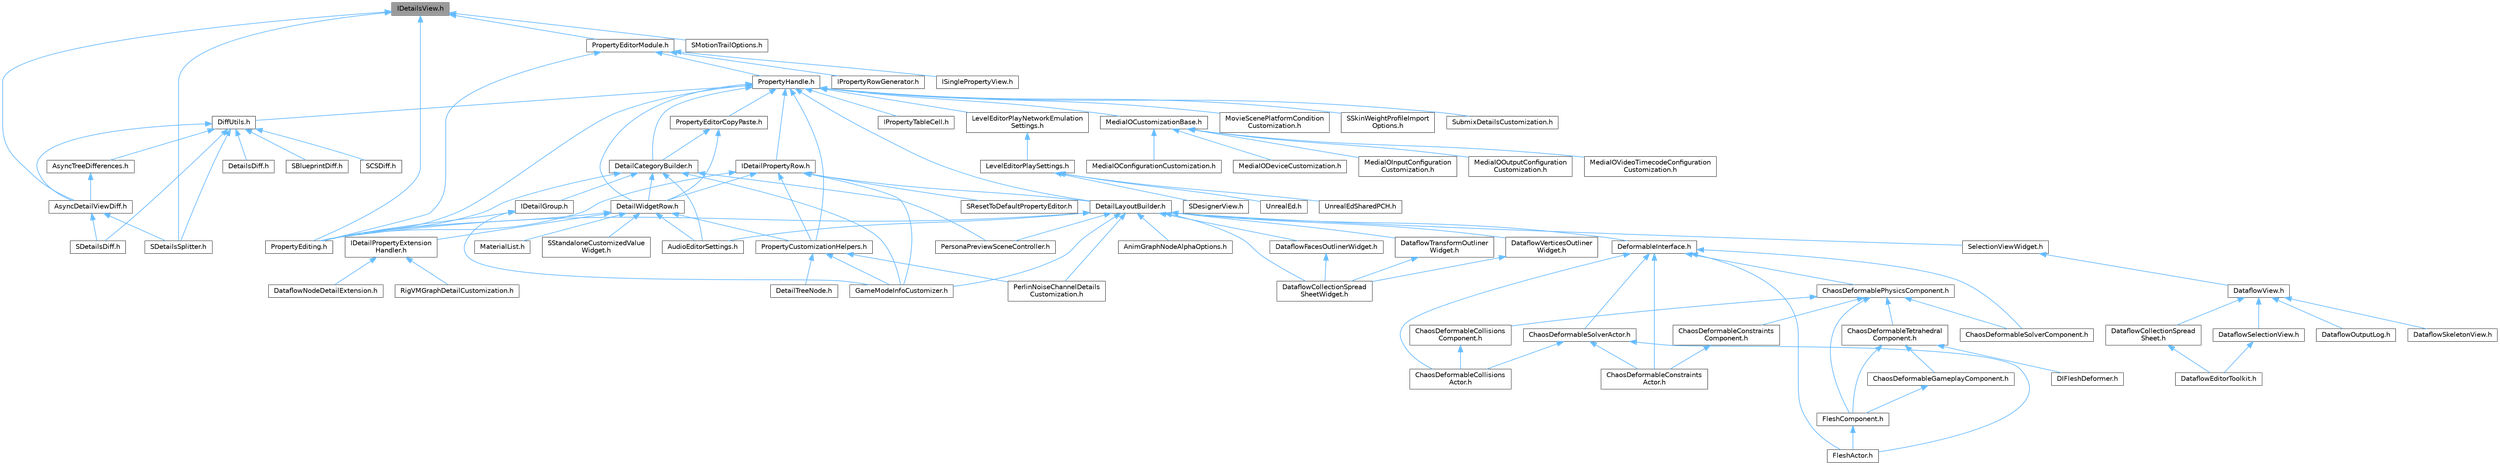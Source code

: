 digraph "IDetailsView.h"
{
 // INTERACTIVE_SVG=YES
 // LATEX_PDF_SIZE
  bgcolor="transparent";
  edge [fontname=Helvetica,fontsize=10,labelfontname=Helvetica,labelfontsize=10];
  node [fontname=Helvetica,fontsize=10,shape=box,height=0.2,width=0.4];
  Node1 [id="Node000001",label="IDetailsView.h",height=0.2,width=0.4,color="gray40", fillcolor="grey60", style="filled", fontcolor="black",tooltip=" "];
  Node1 -> Node2 [id="edge1_Node000001_Node000002",dir="back",color="steelblue1",style="solid",tooltip=" "];
  Node2 [id="Node000002",label="AsyncDetailViewDiff.h",height=0.2,width=0.4,color="grey40", fillcolor="white", style="filled",URL="$dc/d54/AsyncDetailViewDiff_8h.html",tooltip=" "];
  Node2 -> Node3 [id="edge2_Node000002_Node000003",dir="back",color="steelblue1",style="solid",tooltip=" "];
  Node3 [id="Node000003",label="SDetailsDiff.h",height=0.2,width=0.4,color="grey40", fillcolor="white", style="filled",URL="$da/d09/SDetailsDiff_8h.html",tooltip=" "];
  Node2 -> Node4 [id="edge3_Node000002_Node000004",dir="back",color="steelblue1",style="solid",tooltip=" "];
  Node4 [id="Node000004",label="SDetailsSplitter.h",height=0.2,width=0.4,color="grey40", fillcolor="white", style="filled",URL="$d5/de5/SDetailsSplitter_8h.html",tooltip=" "];
  Node1 -> Node5 [id="edge4_Node000001_Node000005",dir="back",color="steelblue1",style="solid",tooltip=" "];
  Node5 [id="Node000005",label="PropertyEditing.h",height=0.2,width=0.4,color="grey40", fillcolor="white", style="filled",URL="$d9/d30/PropertyEditing_8h.html",tooltip=" "];
  Node1 -> Node6 [id="edge5_Node000001_Node000006",dir="back",color="steelblue1",style="solid",tooltip=" "];
  Node6 [id="Node000006",label="PropertyEditorModule.h",height=0.2,width=0.4,color="grey40", fillcolor="white", style="filled",URL="$d5/d90/PropertyEditorModule_8h.html",tooltip=" "];
  Node6 -> Node7 [id="edge6_Node000006_Node000007",dir="back",color="steelblue1",style="solid",tooltip=" "];
  Node7 [id="Node000007",label="IPropertyRowGenerator.h",height=0.2,width=0.4,color="grey40", fillcolor="white", style="filled",URL="$d0/df2/IPropertyRowGenerator_8h.html",tooltip=" "];
  Node6 -> Node8 [id="edge7_Node000006_Node000008",dir="back",color="steelblue1",style="solid",tooltip=" "];
  Node8 [id="Node000008",label="ISinglePropertyView.h",height=0.2,width=0.4,color="grey40", fillcolor="white", style="filled",URL="$de/d4c/ISinglePropertyView_8h.html",tooltip=" "];
  Node6 -> Node5 [id="edge8_Node000006_Node000005",dir="back",color="steelblue1",style="solid",tooltip=" "];
  Node6 -> Node9 [id="edge9_Node000006_Node000009",dir="back",color="steelblue1",style="solid",tooltip=" "];
  Node9 [id="Node000009",label="PropertyHandle.h",height=0.2,width=0.4,color="grey40", fillcolor="white", style="filled",URL="$d7/d90/PropertyHandle_8h.html",tooltip=" "];
  Node9 -> Node10 [id="edge10_Node000009_Node000010",dir="back",color="steelblue1",style="solid",tooltip=" "];
  Node10 [id="Node000010",label="DetailCategoryBuilder.h",height=0.2,width=0.4,color="grey40", fillcolor="white", style="filled",URL="$d9/de8/DetailCategoryBuilder_8h.html",tooltip=" "];
  Node10 -> Node11 [id="edge11_Node000010_Node000011",dir="back",color="steelblue1",style="solid",tooltip=" "];
  Node11 [id="Node000011",label="AudioEditorSettings.h",height=0.2,width=0.4,color="grey40", fillcolor="white", style="filled",URL="$da/d86/AudioEditorSettings_8h.html",tooltip=" "];
  Node10 -> Node12 [id="edge12_Node000010_Node000012",dir="back",color="steelblue1",style="solid",tooltip=" "];
  Node12 [id="Node000012",label="DetailWidgetRow.h",height=0.2,width=0.4,color="grey40", fillcolor="white", style="filled",URL="$d4/d4d/DetailWidgetRow_8h.html",tooltip=" "];
  Node12 -> Node11 [id="edge13_Node000012_Node000011",dir="back",color="steelblue1",style="solid",tooltip=" "];
  Node12 -> Node13 [id="edge14_Node000012_Node000013",dir="back",color="steelblue1",style="solid",tooltip=" "];
  Node13 [id="Node000013",label="IDetailPropertyExtension\lHandler.h",height=0.2,width=0.4,color="grey40", fillcolor="white", style="filled",URL="$d6/d81/IDetailPropertyExtensionHandler_8h.html",tooltip=" "];
  Node13 -> Node14 [id="edge15_Node000013_Node000014",dir="back",color="steelblue1",style="solid",tooltip=" "];
  Node14 [id="Node000014",label="DataflowNodeDetailExtension.h",height=0.2,width=0.4,color="grey40", fillcolor="white", style="filled",URL="$d5/d08/DataflowNodeDetailExtension_8h.html",tooltip=" "];
  Node13 -> Node15 [id="edge16_Node000013_Node000015",dir="back",color="steelblue1",style="solid",tooltip=" "];
  Node15 [id="Node000015",label="RigVMGraphDetailCustomization.h",height=0.2,width=0.4,color="grey40", fillcolor="white", style="filled",URL="$da/d8c/RigVMGraphDetailCustomization_8h.html",tooltip=" "];
  Node12 -> Node16 [id="edge17_Node000012_Node000016",dir="back",color="steelblue1",style="solid",tooltip=" "];
  Node16 [id="Node000016",label="MaterialList.h",height=0.2,width=0.4,color="grey40", fillcolor="white", style="filled",URL="$df/d0c/MaterialList_8h.html",tooltip=" "];
  Node12 -> Node17 [id="edge18_Node000012_Node000017",dir="back",color="steelblue1",style="solid",tooltip=" "];
  Node17 [id="Node000017",label="PropertyCustomizationHelpers.h",height=0.2,width=0.4,color="grey40", fillcolor="white", style="filled",URL="$d7/dd0/PropertyCustomizationHelpers_8h.html",tooltip=" "];
  Node17 -> Node18 [id="edge19_Node000017_Node000018",dir="back",color="steelblue1",style="solid",tooltip=" "];
  Node18 [id="Node000018",label="DetailTreeNode.h",height=0.2,width=0.4,color="grey40", fillcolor="white", style="filled",URL="$d8/d32/DetailTreeNode_8h.html",tooltip=" "];
  Node17 -> Node19 [id="edge20_Node000017_Node000019",dir="back",color="steelblue1",style="solid",tooltip=" "];
  Node19 [id="Node000019",label="GameModeInfoCustomizer.h",height=0.2,width=0.4,color="grey40", fillcolor="white", style="filled",URL="$d5/df3/GameModeInfoCustomizer_8h.html",tooltip=" "];
  Node17 -> Node20 [id="edge21_Node000017_Node000020",dir="back",color="steelblue1",style="solid",tooltip=" "];
  Node20 [id="Node000020",label="PerlinNoiseChannelDetails\lCustomization.h",height=0.2,width=0.4,color="grey40", fillcolor="white", style="filled",URL="$d6/df3/PerlinNoiseChannelDetailsCustomization_8h.html",tooltip=" "];
  Node12 -> Node5 [id="edge22_Node000012_Node000005",dir="back",color="steelblue1",style="solid",tooltip=" "];
  Node12 -> Node21 [id="edge23_Node000012_Node000021",dir="back",color="steelblue1",style="solid",tooltip=" "];
  Node21 [id="Node000021",label="SStandaloneCustomizedValue\lWidget.h",height=0.2,width=0.4,color="grey40", fillcolor="white", style="filled",URL="$d9/dd7/SStandaloneCustomizedValueWidget_8h.html",tooltip=" "];
  Node10 -> Node19 [id="edge24_Node000010_Node000019",dir="back",color="steelblue1",style="solid",tooltip=" "];
  Node10 -> Node22 [id="edge25_Node000010_Node000022",dir="back",color="steelblue1",style="solid",tooltip=" "];
  Node22 [id="Node000022",label="IDetailGroup.h",height=0.2,width=0.4,color="grey40", fillcolor="white", style="filled",URL="$d2/d7f/IDetailGroup_8h.html",tooltip=" "];
  Node22 -> Node19 [id="edge26_Node000022_Node000019",dir="back",color="steelblue1",style="solid",tooltip=" "];
  Node22 -> Node5 [id="edge27_Node000022_Node000005",dir="back",color="steelblue1",style="solid",tooltip=" "];
  Node10 -> Node23 [id="edge28_Node000010_Node000023",dir="back",color="steelblue1",style="solid",tooltip=" "];
  Node23 [id="Node000023",label="PersonaPreviewSceneController.h",height=0.2,width=0.4,color="grey40", fillcolor="white", style="filled",URL="$df/de2/PersonaPreviewSceneController_8h.html",tooltip=" "];
  Node10 -> Node5 [id="edge29_Node000010_Node000005",dir="back",color="steelblue1",style="solid",tooltip=" "];
  Node9 -> Node24 [id="edge30_Node000009_Node000024",dir="back",color="steelblue1",style="solid",tooltip=" "];
  Node24 [id="Node000024",label="DetailLayoutBuilder.h",height=0.2,width=0.4,color="grey40", fillcolor="white", style="filled",URL="$d1/df5/DetailLayoutBuilder_8h.html",tooltip=" "];
  Node24 -> Node25 [id="edge31_Node000024_Node000025",dir="back",color="steelblue1",style="solid",tooltip=" "];
  Node25 [id="Node000025",label="AnimGraphNodeAlphaOptions.h",height=0.2,width=0.4,color="grey40", fillcolor="white", style="filled",URL="$d6/df6/AnimGraphNodeAlphaOptions_8h.html",tooltip=" "];
  Node24 -> Node11 [id="edge32_Node000024_Node000011",dir="back",color="steelblue1",style="solid",tooltip=" "];
  Node24 -> Node26 [id="edge33_Node000024_Node000026",dir="back",color="steelblue1",style="solid",tooltip=" "];
  Node26 [id="Node000026",label="DataflowCollectionSpread\lSheetWidget.h",height=0.2,width=0.4,color="grey40", fillcolor="white", style="filled",URL="$da/da3/DataflowCollectionSpreadSheetWidget_8h.html",tooltip=" "];
  Node24 -> Node27 [id="edge34_Node000024_Node000027",dir="back",color="steelblue1",style="solid",tooltip=" "];
  Node27 [id="Node000027",label="DataflowFacesOutlinerWidget.h",height=0.2,width=0.4,color="grey40", fillcolor="white", style="filled",URL="$d1/d1c/DataflowFacesOutlinerWidget_8h.html",tooltip=" "];
  Node27 -> Node26 [id="edge35_Node000027_Node000026",dir="back",color="steelblue1",style="solid",tooltip=" "];
  Node24 -> Node28 [id="edge36_Node000024_Node000028",dir="back",color="steelblue1",style="solid",tooltip=" "];
  Node28 [id="Node000028",label="DataflowTransformOutliner\lWidget.h",height=0.2,width=0.4,color="grey40", fillcolor="white", style="filled",URL="$d8/df9/DataflowTransformOutlinerWidget_8h.html",tooltip=" "];
  Node28 -> Node26 [id="edge37_Node000028_Node000026",dir="back",color="steelblue1",style="solid",tooltip=" "];
  Node24 -> Node29 [id="edge38_Node000024_Node000029",dir="back",color="steelblue1",style="solid",tooltip=" "];
  Node29 [id="Node000029",label="DataflowVerticesOutliner\lWidget.h",height=0.2,width=0.4,color="grey40", fillcolor="white", style="filled",URL="$dd/deb/DataflowVerticesOutlinerWidget_8h.html",tooltip=" "];
  Node29 -> Node26 [id="edge39_Node000029_Node000026",dir="back",color="steelblue1",style="solid",tooltip=" "];
  Node24 -> Node30 [id="edge40_Node000024_Node000030",dir="back",color="steelblue1",style="solid",tooltip=" "];
  Node30 [id="Node000030",label="DeformableInterface.h",height=0.2,width=0.4,color="grey40", fillcolor="white", style="filled",URL="$da/d3e/DeformableInterface_8h.html",tooltip=" "];
  Node30 -> Node31 [id="edge41_Node000030_Node000031",dir="back",color="steelblue1",style="solid",tooltip=" "];
  Node31 [id="Node000031",label="ChaosDeformableCollisions\lActor.h",height=0.2,width=0.4,color="grey40", fillcolor="white", style="filled",URL="$d2/dce/ChaosDeformableCollisionsActor_8h.html",tooltip=" "];
  Node30 -> Node32 [id="edge42_Node000030_Node000032",dir="back",color="steelblue1",style="solid",tooltip=" "];
  Node32 [id="Node000032",label="ChaosDeformableConstraints\lActor.h",height=0.2,width=0.4,color="grey40", fillcolor="white", style="filled",URL="$d0/dd2/ChaosDeformableConstraintsActor_8h.html",tooltip=" "];
  Node30 -> Node33 [id="edge43_Node000030_Node000033",dir="back",color="steelblue1",style="solid",tooltip=" "];
  Node33 [id="Node000033",label="ChaosDeformablePhysicsComponent.h",height=0.2,width=0.4,color="grey40", fillcolor="white", style="filled",URL="$d3/da9/ChaosDeformablePhysicsComponent_8h.html",tooltip=" "];
  Node33 -> Node34 [id="edge44_Node000033_Node000034",dir="back",color="steelblue1",style="solid",tooltip=" "];
  Node34 [id="Node000034",label="ChaosDeformableCollisions\lComponent.h",height=0.2,width=0.4,color="grey40", fillcolor="white", style="filled",URL="$d3/da7/ChaosDeformableCollisionsComponent_8h.html",tooltip=" "];
  Node34 -> Node31 [id="edge45_Node000034_Node000031",dir="back",color="steelblue1",style="solid",tooltip=" "];
  Node33 -> Node35 [id="edge46_Node000033_Node000035",dir="back",color="steelblue1",style="solid",tooltip=" "];
  Node35 [id="Node000035",label="ChaosDeformableConstraints\lComponent.h",height=0.2,width=0.4,color="grey40", fillcolor="white", style="filled",URL="$d9/df8/ChaosDeformableConstraintsComponent_8h.html",tooltip=" "];
  Node35 -> Node32 [id="edge47_Node000035_Node000032",dir="back",color="steelblue1",style="solid",tooltip=" "];
  Node33 -> Node36 [id="edge48_Node000033_Node000036",dir="back",color="steelblue1",style="solid",tooltip=" "];
  Node36 [id="Node000036",label="ChaosDeformableSolverComponent.h",height=0.2,width=0.4,color="grey40", fillcolor="white", style="filled",URL="$dd/df6/ChaosDeformableSolverComponent_8h.html",tooltip=" "];
  Node33 -> Node37 [id="edge49_Node000033_Node000037",dir="back",color="steelblue1",style="solid",tooltip=" "];
  Node37 [id="Node000037",label="ChaosDeformableTetrahedral\lComponent.h",height=0.2,width=0.4,color="grey40", fillcolor="white", style="filled",URL="$d3/db3/ChaosDeformableTetrahedralComponent_8h.html",tooltip=" "];
  Node37 -> Node38 [id="edge50_Node000037_Node000038",dir="back",color="steelblue1",style="solid",tooltip=" "];
  Node38 [id="Node000038",label="ChaosDeformableGameplayComponent.h",height=0.2,width=0.4,color="grey40", fillcolor="white", style="filled",URL="$d4/de0/ChaosDeformableGameplayComponent_8h.html",tooltip=" "];
  Node38 -> Node39 [id="edge51_Node000038_Node000039",dir="back",color="steelblue1",style="solid",tooltip=" "];
  Node39 [id="Node000039",label="FleshComponent.h",height=0.2,width=0.4,color="grey40", fillcolor="white", style="filled",URL="$d0/d29/FleshComponent_8h.html",tooltip=" "];
  Node39 -> Node40 [id="edge52_Node000039_Node000040",dir="back",color="steelblue1",style="solid",tooltip=" "];
  Node40 [id="Node000040",label="FleshActor.h",height=0.2,width=0.4,color="grey40", fillcolor="white", style="filled",URL="$d1/d7e/FleshActor_8h.html",tooltip=" "];
  Node37 -> Node41 [id="edge53_Node000037_Node000041",dir="back",color="steelblue1",style="solid",tooltip=" "];
  Node41 [id="Node000041",label="DIFleshDeformer.h",height=0.2,width=0.4,color="grey40", fillcolor="white", style="filled",URL="$d6/d60/DIFleshDeformer_8h.html",tooltip=" "];
  Node37 -> Node39 [id="edge54_Node000037_Node000039",dir="back",color="steelblue1",style="solid",tooltip=" "];
  Node33 -> Node39 [id="edge55_Node000033_Node000039",dir="back",color="steelblue1",style="solid",tooltip=" "];
  Node30 -> Node42 [id="edge56_Node000030_Node000042",dir="back",color="steelblue1",style="solid",tooltip=" "];
  Node42 [id="Node000042",label="ChaosDeformableSolverActor.h",height=0.2,width=0.4,color="grey40", fillcolor="white", style="filled",URL="$d2/de9/ChaosDeformableSolverActor_8h.html",tooltip=" "];
  Node42 -> Node31 [id="edge57_Node000042_Node000031",dir="back",color="steelblue1",style="solid",tooltip=" "];
  Node42 -> Node32 [id="edge58_Node000042_Node000032",dir="back",color="steelblue1",style="solid",tooltip=" "];
  Node42 -> Node40 [id="edge59_Node000042_Node000040",dir="back",color="steelblue1",style="solid",tooltip=" "];
  Node30 -> Node36 [id="edge60_Node000030_Node000036",dir="back",color="steelblue1",style="solid",tooltip=" "];
  Node30 -> Node40 [id="edge61_Node000030_Node000040",dir="back",color="steelblue1",style="solid",tooltip=" "];
  Node24 -> Node19 [id="edge62_Node000024_Node000019",dir="back",color="steelblue1",style="solid",tooltip=" "];
  Node24 -> Node20 [id="edge63_Node000024_Node000020",dir="back",color="steelblue1",style="solid",tooltip=" "];
  Node24 -> Node23 [id="edge64_Node000024_Node000023",dir="back",color="steelblue1",style="solid",tooltip=" "];
  Node24 -> Node5 [id="edge65_Node000024_Node000005",dir="back",color="steelblue1",style="solid",tooltip=" "];
  Node24 -> Node43 [id="edge66_Node000024_Node000043",dir="back",color="steelblue1",style="solid",tooltip=" "];
  Node43 [id="Node000043",label="SelectionViewWidget.h",height=0.2,width=0.4,color="grey40", fillcolor="white", style="filled",URL="$dc/db5/SelectionViewWidget_8h.html",tooltip=" "];
  Node43 -> Node44 [id="edge67_Node000043_Node000044",dir="back",color="steelblue1",style="solid",tooltip=" "];
  Node44 [id="Node000044",label="DataflowView.h",height=0.2,width=0.4,color="grey40", fillcolor="white", style="filled",URL="$d4/d2e/DataflowView_8h.html",tooltip=" "];
  Node44 -> Node45 [id="edge68_Node000044_Node000045",dir="back",color="steelblue1",style="solid",tooltip=" "];
  Node45 [id="Node000045",label="DataflowCollectionSpread\lSheet.h",height=0.2,width=0.4,color="grey40", fillcolor="white", style="filled",URL="$da/da7/DataflowCollectionSpreadSheet_8h.html",tooltip=" "];
  Node45 -> Node46 [id="edge69_Node000045_Node000046",dir="back",color="steelblue1",style="solid",tooltip=" "];
  Node46 [id="Node000046",label="DataflowEditorToolkit.h",height=0.2,width=0.4,color="grey40", fillcolor="white", style="filled",URL="$d8/d80/DataflowEditorToolkit_8h.html",tooltip=" "];
  Node44 -> Node47 [id="edge70_Node000044_Node000047",dir="back",color="steelblue1",style="solid",tooltip=" "];
  Node47 [id="Node000047",label="DataflowOutputLog.h",height=0.2,width=0.4,color="grey40", fillcolor="white", style="filled",URL="$df/d1e/DataflowOutputLog_8h.html",tooltip=" "];
  Node44 -> Node48 [id="edge71_Node000044_Node000048",dir="back",color="steelblue1",style="solid",tooltip=" "];
  Node48 [id="Node000048",label="DataflowSelectionView.h",height=0.2,width=0.4,color="grey40", fillcolor="white", style="filled",URL="$d6/d34/DataflowSelectionView_8h.html",tooltip=" "];
  Node48 -> Node46 [id="edge72_Node000048_Node000046",dir="back",color="steelblue1",style="solid",tooltip=" "];
  Node44 -> Node49 [id="edge73_Node000044_Node000049",dir="back",color="steelblue1",style="solid",tooltip=" "];
  Node49 [id="Node000049",label="DataflowSkeletonView.h",height=0.2,width=0.4,color="grey40", fillcolor="white", style="filled",URL="$d7/df7/DataflowSkeletonView_8h.html",tooltip=" "];
  Node9 -> Node12 [id="edge74_Node000009_Node000012",dir="back",color="steelblue1",style="solid",tooltip=" "];
  Node9 -> Node50 [id="edge75_Node000009_Node000050",dir="back",color="steelblue1",style="solid",tooltip=" "];
  Node50 [id="Node000050",label="DiffUtils.h",height=0.2,width=0.4,color="grey40", fillcolor="white", style="filled",URL="$d4/d91/DiffUtils_8h.html",tooltip=" "];
  Node50 -> Node2 [id="edge76_Node000050_Node000002",dir="back",color="steelblue1",style="solid",tooltip=" "];
  Node50 -> Node51 [id="edge77_Node000050_Node000051",dir="back",color="steelblue1",style="solid",tooltip=" "];
  Node51 [id="Node000051",label="AsyncTreeDifferences.h",height=0.2,width=0.4,color="grey40", fillcolor="white", style="filled",URL="$dd/d63/AsyncTreeDifferences_8h.html",tooltip=" "];
  Node51 -> Node2 [id="edge78_Node000051_Node000002",dir="back",color="steelblue1",style="solid",tooltip=" "];
  Node50 -> Node52 [id="edge79_Node000050_Node000052",dir="back",color="steelblue1",style="solid",tooltip=" "];
  Node52 [id="Node000052",label="DetailsDiff.h",height=0.2,width=0.4,color="grey40", fillcolor="white", style="filled",URL="$de/dfc/DetailsDiff_8h.html",tooltip=" "];
  Node50 -> Node53 [id="edge80_Node000050_Node000053",dir="back",color="steelblue1",style="solid",tooltip=" "];
  Node53 [id="Node000053",label="SBlueprintDiff.h",height=0.2,width=0.4,color="grey40", fillcolor="white", style="filled",URL="$de/d6d/SBlueprintDiff_8h.html",tooltip=" "];
  Node50 -> Node54 [id="edge81_Node000050_Node000054",dir="back",color="steelblue1",style="solid",tooltip=" "];
  Node54 [id="Node000054",label="SCSDiff.h",height=0.2,width=0.4,color="grey40", fillcolor="white", style="filled",URL="$da/dc5/SCSDiff_8h.html",tooltip=" "];
  Node50 -> Node3 [id="edge82_Node000050_Node000003",dir="back",color="steelblue1",style="solid",tooltip=" "];
  Node50 -> Node4 [id="edge83_Node000050_Node000004",dir="back",color="steelblue1",style="solid",tooltip=" "];
  Node9 -> Node55 [id="edge84_Node000009_Node000055",dir="back",color="steelblue1",style="solid",tooltip=" "];
  Node55 [id="Node000055",label="IDetailPropertyRow.h",height=0.2,width=0.4,color="grey40", fillcolor="white", style="filled",URL="$de/d40/IDetailPropertyRow_8h.html",tooltip=" "];
  Node55 -> Node24 [id="edge85_Node000055_Node000024",dir="back",color="steelblue1",style="solid",tooltip=" "];
  Node55 -> Node12 [id="edge86_Node000055_Node000012",dir="back",color="steelblue1",style="solid",tooltip=" "];
  Node55 -> Node19 [id="edge87_Node000055_Node000019",dir="back",color="steelblue1",style="solid",tooltip=" "];
  Node55 -> Node17 [id="edge88_Node000055_Node000017",dir="back",color="steelblue1",style="solid",tooltip=" "];
  Node55 -> Node5 [id="edge89_Node000055_Node000005",dir="back",color="steelblue1",style="solid",tooltip=" "];
  Node55 -> Node56 [id="edge90_Node000055_Node000056",dir="back",color="steelblue1",style="solid",tooltip=" "];
  Node56 [id="Node000056",label="SResetToDefaultPropertyEditor.h",height=0.2,width=0.4,color="grey40", fillcolor="white", style="filled",URL="$d5/d3b/SResetToDefaultPropertyEditor_8h.html",tooltip=" "];
  Node9 -> Node57 [id="edge91_Node000009_Node000057",dir="back",color="steelblue1",style="solid",tooltip=" "];
  Node57 [id="Node000057",label="IPropertyTableCell.h",height=0.2,width=0.4,color="grey40", fillcolor="white", style="filled",URL="$d1/dbb/IPropertyTableCell_8h.html",tooltip=" "];
  Node9 -> Node58 [id="edge92_Node000009_Node000058",dir="back",color="steelblue1",style="solid",tooltip=" "];
  Node58 [id="Node000058",label="LevelEditorPlayNetworkEmulation\lSettings.h",height=0.2,width=0.4,color="grey40", fillcolor="white", style="filled",URL="$d4/d35/LevelEditorPlayNetworkEmulationSettings_8h.html",tooltip=" "];
  Node58 -> Node59 [id="edge93_Node000058_Node000059",dir="back",color="steelblue1",style="solid",tooltip=" "];
  Node59 [id="Node000059",label="LevelEditorPlaySettings.h",height=0.2,width=0.4,color="grey40", fillcolor="white", style="filled",URL="$d4/d3b/LevelEditorPlaySettings_8h.html",tooltip=" "];
  Node59 -> Node60 [id="edge94_Node000059_Node000060",dir="back",color="steelblue1",style="solid",tooltip=" "];
  Node60 [id="Node000060",label="SDesignerView.h",height=0.2,width=0.4,color="grey40", fillcolor="white", style="filled",URL="$d2/d14/SDesignerView_8h.html",tooltip=" "];
  Node59 -> Node61 [id="edge95_Node000059_Node000061",dir="back",color="steelblue1",style="solid",tooltip=" "];
  Node61 [id="Node000061",label="UnrealEd.h",height=0.2,width=0.4,color="grey40", fillcolor="white", style="filled",URL="$d2/d5f/UnrealEd_8h.html",tooltip=" "];
  Node59 -> Node62 [id="edge96_Node000059_Node000062",dir="back",color="steelblue1",style="solid",tooltip=" "];
  Node62 [id="Node000062",label="UnrealEdSharedPCH.h",height=0.2,width=0.4,color="grey40", fillcolor="white", style="filled",URL="$d1/de6/UnrealEdSharedPCH_8h.html",tooltip=" "];
  Node9 -> Node63 [id="edge97_Node000009_Node000063",dir="back",color="steelblue1",style="solid",tooltip=" "];
  Node63 [id="Node000063",label="MediaIOCustomizationBase.h",height=0.2,width=0.4,color="grey40", fillcolor="white", style="filled",URL="$d2/dd0/MediaIOCustomizationBase_8h.html",tooltip=" "];
  Node63 -> Node64 [id="edge98_Node000063_Node000064",dir="back",color="steelblue1",style="solid",tooltip=" "];
  Node64 [id="Node000064",label="MediaIOConfigurationCustomization.h",height=0.2,width=0.4,color="grey40", fillcolor="white", style="filled",URL="$d8/d5e/MediaIOConfigurationCustomization_8h.html",tooltip=" "];
  Node63 -> Node65 [id="edge99_Node000063_Node000065",dir="back",color="steelblue1",style="solid",tooltip=" "];
  Node65 [id="Node000065",label="MediaIODeviceCustomization.h",height=0.2,width=0.4,color="grey40", fillcolor="white", style="filled",URL="$dc/ded/MediaIODeviceCustomization_8h.html",tooltip=" "];
  Node63 -> Node66 [id="edge100_Node000063_Node000066",dir="back",color="steelblue1",style="solid",tooltip=" "];
  Node66 [id="Node000066",label="MediaIOInputConfiguration\lCustomization.h",height=0.2,width=0.4,color="grey40", fillcolor="white", style="filled",URL="$db/da1/MediaIOInputConfigurationCustomization_8h.html",tooltip=" "];
  Node63 -> Node67 [id="edge101_Node000063_Node000067",dir="back",color="steelblue1",style="solid",tooltip=" "];
  Node67 [id="Node000067",label="MediaIOOutputConfiguration\lCustomization.h",height=0.2,width=0.4,color="grey40", fillcolor="white", style="filled",URL="$d2/d1f/MediaIOOutputConfigurationCustomization_8h.html",tooltip=" "];
  Node63 -> Node68 [id="edge102_Node000063_Node000068",dir="back",color="steelblue1",style="solid",tooltip=" "];
  Node68 [id="Node000068",label="MediaIOVideoTimecodeConfiguration\lCustomization.h",height=0.2,width=0.4,color="grey40", fillcolor="white", style="filled",URL="$d8/d72/MediaIOVideoTimecodeConfigurationCustomization_8h.html",tooltip=" "];
  Node9 -> Node69 [id="edge103_Node000009_Node000069",dir="back",color="steelblue1",style="solid",tooltip=" "];
  Node69 [id="Node000069",label="MovieScenePlatformCondition\lCustomization.h",height=0.2,width=0.4,color="grey40", fillcolor="white", style="filled",URL="$d3/d92/MovieScenePlatformConditionCustomization_8h.html",tooltip=" "];
  Node9 -> Node17 [id="edge104_Node000009_Node000017",dir="back",color="steelblue1",style="solid",tooltip=" "];
  Node9 -> Node5 [id="edge105_Node000009_Node000005",dir="back",color="steelblue1",style="solid",tooltip=" "];
  Node9 -> Node70 [id="edge106_Node000009_Node000070",dir="back",color="steelblue1",style="solid",tooltip=" "];
  Node70 [id="Node000070",label="PropertyEditorCopyPaste.h",height=0.2,width=0.4,color="grey40", fillcolor="white", style="filled",URL="$d2/de2/PropertyEditorCopyPaste_8h.html",tooltip=" "];
  Node70 -> Node10 [id="edge107_Node000070_Node000010",dir="back",color="steelblue1",style="solid",tooltip=" "];
  Node70 -> Node12 [id="edge108_Node000070_Node000012",dir="back",color="steelblue1",style="solid",tooltip=" "];
  Node9 -> Node71 [id="edge109_Node000009_Node000071",dir="back",color="steelblue1",style="solid",tooltip=" "];
  Node71 [id="Node000071",label="SSkinWeightProfileImport\lOptions.h",height=0.2,width=0.4,color="grey40", fillcolor="white", style="filled",URL="$d9/d21/SSkinWeightProfileImportOptions_8h.html",tooltip=" "];
  Node9 -> Node72 [id="edge110_Node000009_Node000072",dir="back",color="steelblue1",style="solid",tooltip=" "];
  Node72 [id="Node000072",label="SubmixDetailsCustomization.h",height=0.2,width=0.4,color="grey40", fillcolor="white", style="filled",URL="$d8/d24/SubmixDetailsCustomization_8h.html",tooltip=" "];
  Node1 -> Node4 [id="edge111_Node000001_Node000004",dir="back",color="steelblue1",style="solid",tooltip=" "];
  Node1 -> Node73 [id="edge112_Node000001_Node000073",dir="back",color="steelblue1",style="solid",tooltip=" "];
  Node73 [id="Node000073",label="SMotionTrailOptions.h",height=0.2,width=0.4,color="grey40", fillcolor="white", style="filled",URL="$d2/d53/SMotionTrailOptions_8h.html",tooltip=" "];
}

